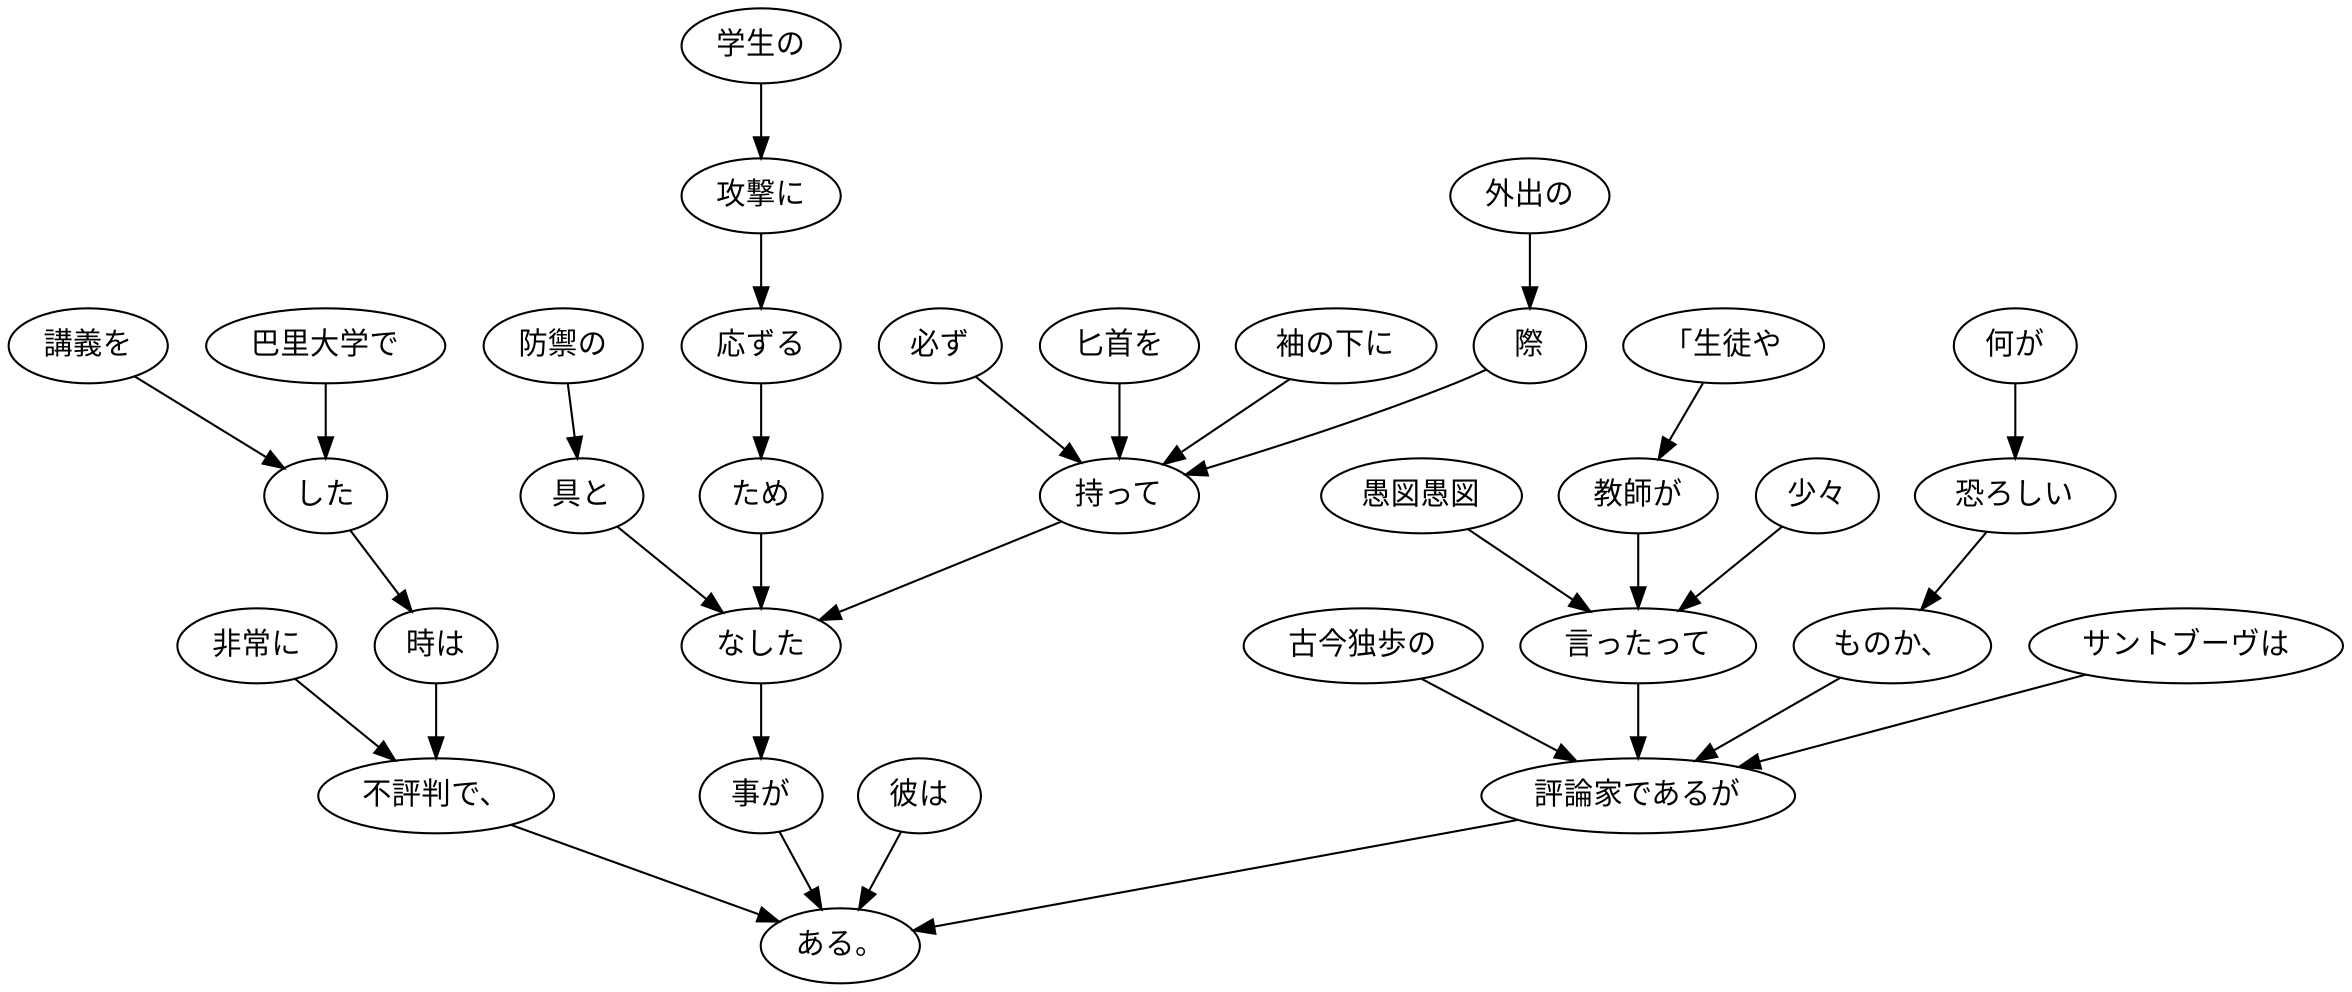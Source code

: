 digraph graph2629 {
	node0 [label="「生徒や"];
	node1 [label="教師が"];
	node2 [label="少々"];
	node3 [label="愚図愚図"];
	node4 [label="言ったって"];
	node5 [label="何が"];
	node6 [label="恐ろしい"];
	node7 [label="ものか、"];
	node8 [label="サントブーヴは"];
	node9 [label="古今独歩の"];
	node10 [label="評論家であるが"];
	node11 [label="巴里大学で"];
	node12 [label="講義を"];
	node13 [label="した"];
	node14 [label="時は"];
	node15 [label="非常に"];
	node16 [label="不評判で、"];
	node17 [label="彼は"];
	node18 [label="学生の"];
	node19 [label="攻撃に"];
	node20 [label="応ずる"];
	node21 [label="ため"];
	node22 [label="外出の"];
	node23 [label="際"];
	node24 [label="必ず"];
	node25 [label="匕首を"];
	node26 [label="袖の下に"];
	node27 [label="持って"];
	node28 [label="防禦の"];
	node29 [label="具と"];
	node30 [label="なした"];
	node31 [label="事が"];
	node32 [label="ある。"];
	node0 -> node1;
	node1 -> node4;
	node2 -> node4;
	node3 -> node4;
	node4 -> node10;
	node5 -> node6;
	node6 -> node7;
	node7 -> node10;
	node8 -> node10;
	node9 -> node10;
	node10 -> node32;
	node11 -> node13;
	node12 -> node13;
	node13 -> node14;
	node14 -> node16;
	node15 -> node16;
	node16 -> node32;
	node17 -> node32;
	node18 -> node19;
	node19 -> node20;
	node20 -> node21;
	node21 -> node30;
	node22 -> node23;
	node23 -> node27;
	node24 -> node27;
	node25 -> node27;
	node26 -> node27;
	node27 -> node30;
	node28 -> node29;
	node29 -> node30;
	node30 -> node31;
	node31 -> node32;
}
